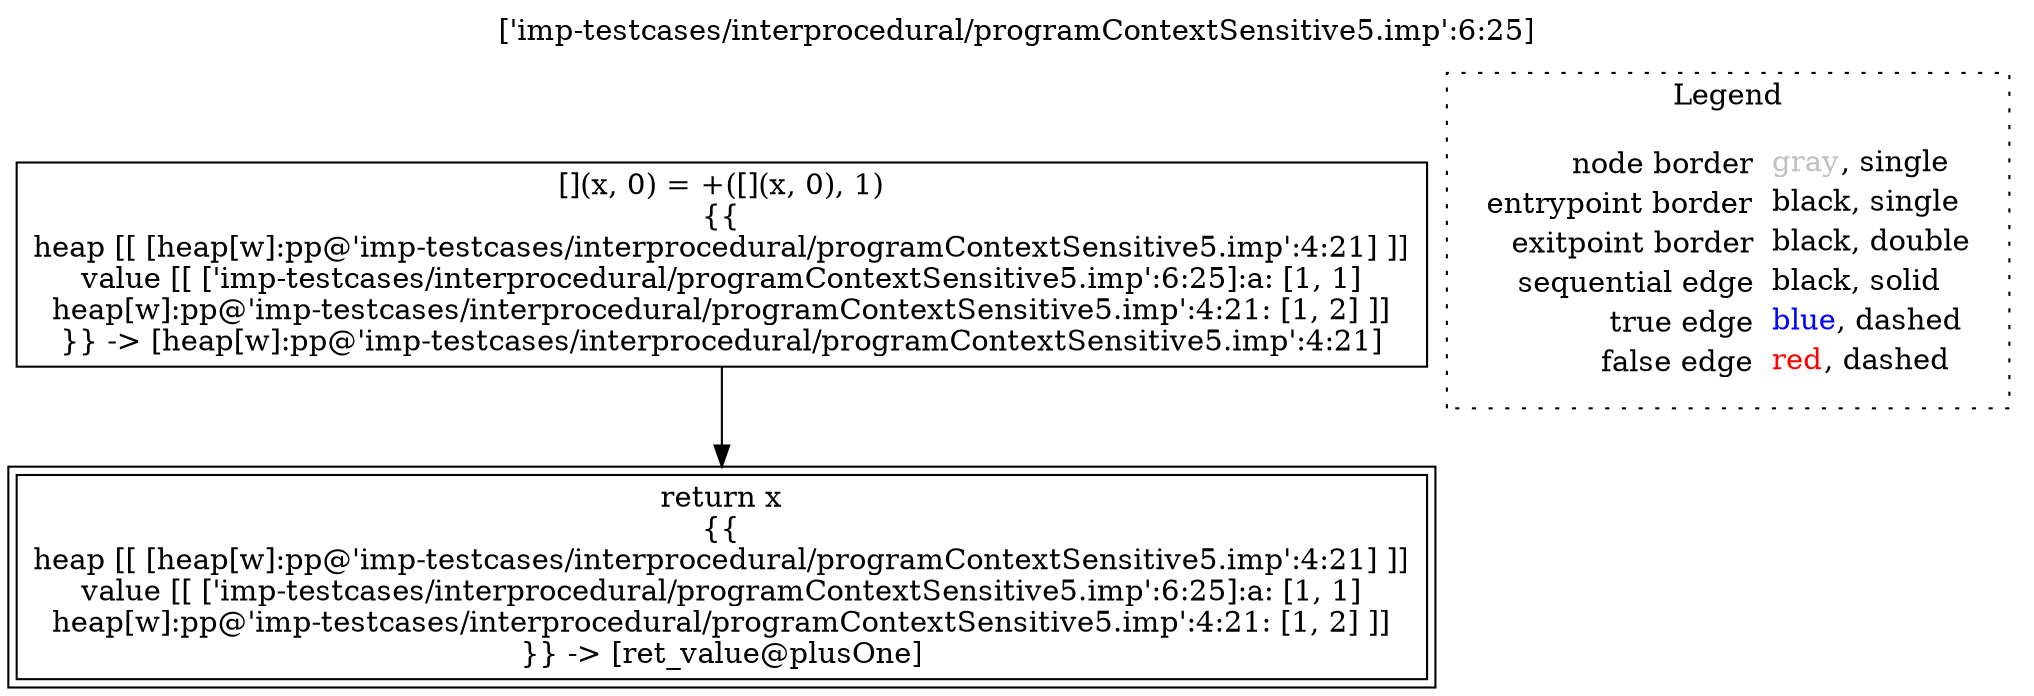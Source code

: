 digraph {
	labelloc="t";
	label="['imp-testcases/interprocedural/programContextSensitive5.imp':6:25]";
	"node0" [shape="rect",color="black",label=<[](x, 0) = +([](x, 0), 1)<BR/>{{<BR/>heap [[ [heap[w]:pp@'imp-testcases/interprocedural/programContextSensitive5.imp':4:21] ]]<BR/>value [[ ['imp-testcases/interprocedural/programContextSensitive5.imp':6:25]:a: [1, 1]<BR/>heap[w]:pp@'imp-testcases/interprocedural/programContextSensitive5.imp':4:21: [1, 2] ]]<BR/>}} -&gt; [heap[w]:pp@'imp-testcases/interprocedural/programContextSensitive5.imp':4:21]>];
	"node1" [shape="rect",color="black",peripheries="2",label=<return x<BR/>{{<BR/>heap [[ [heap[w]:pp@'imp-testcases/interprocedural/programContextSensitive5.imp':4:21] ]]<BR/>value [[ ['imp-testcases/interprocedural/programContextSensitive5.imp':6:25]:a: [1, 1]<BR/>heap[w]:pp@'imp-testcases/interprocedural/programContextSensitive5.imp':4:21: [1, 2] ]]<BR/>}} -&gt; [ret_value@plusOne]>];
	"node0" -> "node1" [color="black"];
subgraph cluster_legend {
	label="Legend";
	style=dotted;
	node [shape=plaintext];
	"legend" [label=<<table border="0" cellpadding="2" cellspacing="0" cellborder="0"><tr><td align="right">node border&nbsp;</td><td align="left"><font color="gray">gray</font>, single</td></tr><tr><td align="right">entrypoint border&nbsp;</td><td align="left"><font color="black">black</font>, single</td></tr><tr><td align="right">exitpoint border&nbsp;</td><td align="left"><font color="black">black</font>, double</td></tr><tr><td align="right">sequential edge&nbsp;</td><td align="left"><font color="black">black</font>, solid</td></tr><tr><td align="right">true edge&nbsp;</td><td align="left"><font color="blue">blue</font>, dashed</td></tr><tr><td align="right">false edge&nbsp;</td><td align="left"><font color="red">red</font>, dashed</td></tr></table>>];
}

}
